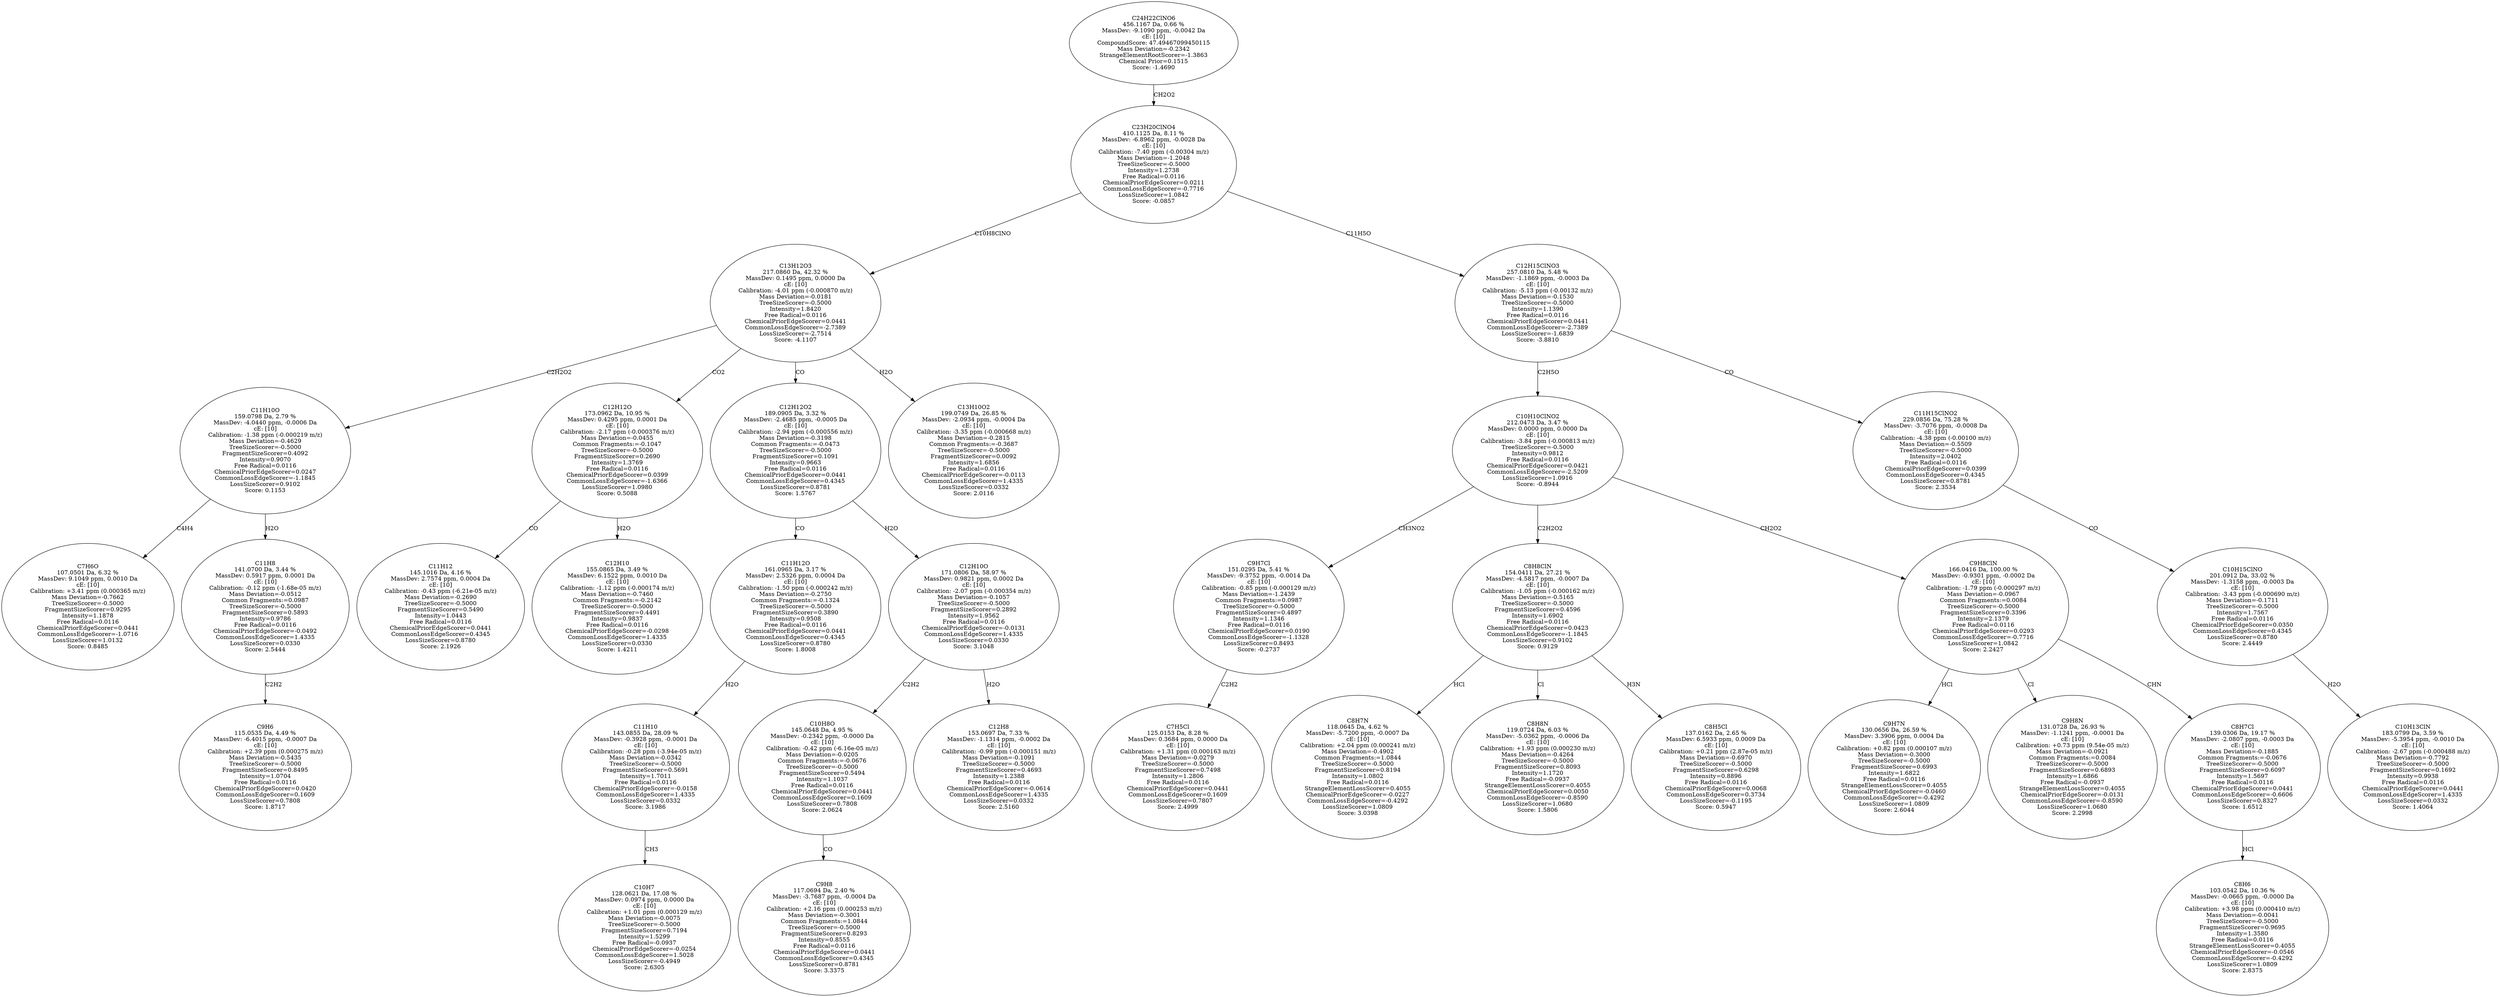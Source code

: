 strict digraph {
v1 [label="C7H6O\n107.0501 Da, 6.32 %\nMassDev: 9.1049 ppm, 0.0010 Da\ncE: [10]\nCalibration: +3.41 ppm (0.000365 m/z)\nMass Deviation=-0.7662\nTreeSizeScorer=-0.5000\nFragmentSizeScorer=0.9295\nIntensity=1.1878\nFree Radical=0.0116\nChemicalPriorEdgeScorer=0.0441\nCommonLossEdgeScorer=-1.0716\nLossSizeScorer=1.0132\nScore: 0.8485"];
v2 [label="C9H6\n115.0535 Da, 4.49 %\nMassDev: -6.4015 ppm, -0.0007 Da\ncE: [10]\nCalibration: +2.39 ppm (0.000275 m/z)\nMass Deviation=-0.5435\nTreeSizeScorer=-0.5000\nFragmentSizeScorer=0.8495\nIntensity=1.0704\nFree Radical=0.0116\nChemicalPriorEdgeScorer=0.0420\nCommonLossEdgeScorer=0.1609\nLossSizeScorer=0.7808\nScore: 1.8717"];
v3 [label="C11H8\n141.0700 Da, 3.44 %\nMassDev: 0.5917 ppm, 0.0001 Da\ncE: [10]\nCalibration: -0.12 ppm (-1.68e-05 m/z)\nMass Deviation=-0.0512\nCommon Fragments:=0.0987\nTreeSizeScorer=-0.5000\nFragmentSizeScorer=0.5893\nIntensity=0.9786\nFree Radical=0.0116\nChemicalPriorEdgeScorer=-0.0492\nCommonLossEdgeScorer=1.4335\nLossSizeScorer=0.0330\nScore: 2.5444"];
v4 [label="C11H10O\n159.0798 Da, 2.79 %\nMassDev: -4.0440 ppm, -0.0006 Da\ncE: [10]\nCalibration: -1.38 ppm (-0.000219 m/z)\nMass Deviation=-0.4629\nTreeSizeScorer=-0.5000\nFragmentSizeScorer=0.4092\nIntensity=0.9070\nFree Radical=0.0116\nChemicalPriorEdgeScorer=0.0247\nCommonLossEdgeScorer=-1.1845\nLossSizeScorer=0.9102\nScore: 0.1153"];
v5 [label="C11H12\n145.1016 Da, 4.16 %\nMassDev: 2.7574 ppm, 0.0004 Da\ncE: [10]\nCalibration: -0.43 ppm (-6.21e-05 m/z)\nMass Deviation=-0.2690\nTreeSizeScorer=-0.5000\nFragmentSizeScorer=0.5490\nIntensity=1.0443\nFree Radical=0.0116\nChemicalPriorEdgeScorer=0.0441\nCommonLossEdgeScorer=0.4345\nLossSizeScorer=0.8780\nScore: 2.1926"];
v6 [label="C12H10\n155.0865 Da, 3.49 %\nMassDev: 6.1522 ppm, 0.0010 Da\ncE: [10]\nCalibration: -1.12 ppm (-0.000174 m/z)\nMass Deviation=-0.7460\nCommon Fragments:=-0.2142\nTreeSizeScorer=-0.5000\nFragmentSizeScorer=0.4491\nIntensity=0.9837\nFree Radical=0.0116\nChemicalPriorEdgeScorer=-0.0298\nCommonLossEdgeScorer=1.4335\nLossSizeScorer=0.0330\nScore: 1.4211"];
v7 [label="C12H12O\n173.0962 Da, 10.95 %\nMassDev: 0.4295 ppm, 0.0001 Da\ncE: [10]\nCalibration: -2.17 ppm (-0.000376 m/z)\nMass Deviation=-0.0455\nCommon Fragments:=-0.1047\nTreeSizeScorer=-0.5000\nFragmentSizeScorer=0.2690\nIntensity=1.3769\nFree Radical=0.0116\nChemicalPriorEdgeScorer=0.0399\nCommonLossEdgeScorer=-1.6366\nLossSizeScorer=1.0980\nScore: 0.5088"];
v8 [label="C10H7\n128.0621 Da, 17.08 %\nMassDev: 0.0974 ppm, 0.0000 Da\ncE: [10]\nCalibration: +1.01 ppm (0.000129 m/z)\nMass Deviation=-0.0075\nTreeSizeScorer=-0.5000\nFragmentSizeScorer=0.7194\nIntensity=1.5299\nFree Radical=-0.0937\nChemicalPriorEdgeScorer=-0.0254\nCommonLossEdgeScorer=1.5028\nLossSizeScorer=-0.4949\nScore: 2.6305"];
v9 [label="C11H10\n143.0855 Da, 28.09 %\nMassDev: -0.3928 ppm, -0.0001 Da\ncE: [10]\nCalibration: -0.28 ppm (-3.94e-05 m/z)\nMass Deviation=-0.0342\nTreeSizeScorer=-0.5000\nFragmentSizeScorer=0.5691\nIntensity=1.7011\nFree Radical=0.0116\nChemicalPriorEdgeScorer=-0.0158\nCommonLossEdgeScorer=1.4335\nLossSizeScorer=0.0332\nScore: 3.1986"];
v10 [label="C11H12O\n161.0965 Da, 3.17 %\nMassDev: 2.5326 ppm, 0.0004 Da\ncE: [10]\nCalibration: -1.50 ppm (-0.000242 m/z)\nMass Deviation=-0.2750\nCommon Fragments:=-0.1324\nTreeSizeScorer=-0.5000\nFragmentSizeScorer=0.3890\nIntensity=0.9508\nFree Radical=0.0116\nChemicalPriorEdgeScorer=0.0441\nCommonLossEdgeScorer=0.4345\nLossSizeScorer=0.8780\nScore: 1.8008"];
v11 [label="C9H8\n117.0694 Da, 2.40 %\nMassDev: -3.7687 ppm, -0.0004 Da\ncE: [10]\nCalibration: +2.16 ppm (0.000253 m/z)\nMass Deviation=-0.3001\nCommon Fragments:=1.0844\nTreeSizeScorer=-0.5000\nFragmentSizeScorer=0.8293\nIntensity=0.8555\nFree Radical=0.0116\nChemicalPriorEdgeScorer=0.0441\nCommonLossEdgeScorer=0.4345\nLossSizeScorer=0.8781\nScore: 3.3375"];
v12 [label="C10H8O\n145.0648 Da, 4.95 %\nMassDev: -0.2342 ppm, -0.0000 Da\ncE: [10]\nCalibration: -0.42 ppm (-6.16e-05 m/z)\nMass Deviation=-0.0205\nCommon Fragments:=-0.0676\nTreeSizeScorer=-0.5000\nFragmentSizeScorer=0.5494\nIntensity=1.1037\nFree Radical=0.0116\nChemicalPriorEdgeScorer=0.0441\nCommonLossEdgeScorer=0.1609\nLossSizeScorer=0.7808\nScore: 2.0624"];
v13 [label="C12H8\n153.0697 Da, 7.33 %\nMassDev: -1.1314 ppm, -0.0002 Da\ncE: [10]\nCalibration: -0.99 ppm (-0.000151 m/z)\nMass Deviation=-0.1091\nTreeSizeScorer=-0.5000\nFragmentSizeScorer=0.4693\nIntensity=1.2388\nFree Radical=0.0116\nChemicalPriorEdgeScorer=-0.0614\nCommonLossEdgeScorer=1.4335\nLossSizeScorer=0.0332\nScore: 2.5160"];
v14 [label="C12H10O\n171.0806 Da, 58.97 %\nMassDev: 0.9821 ppm, 0.0002 Da\ncE: [10]\nCalibration: -2.07 ppm (-0.000354 m/z)\nMass Deviation=-0.1057\nTreeSizeScorer=-0.5000\nFragmentSizeScorer=0.2892\nIntensity=1.9562\nFree Radical=0.0116\nChemicalPriorEdgeScorer=-0.0131\nCommonLossEdgeScorer=1.4335\nLossSizeScorer=0.0330\nScore: 3.1048"];
v15 [label="C12H12O2\n189.0905 Da, 3.32 %\nMassDev: -2.4685 ppm, -0.0005 Da\ncE: [10]\nCalibration: -2.94 ppm (-0.000556 m/z)\nMass Deviation=-0.3198\nCommon Fragments:=-0.0473\nTreeSizeScorer=-0.5000\nFragmentSizeScorer=0.1091\nIntensity=0.9663\nFree Radical=0.0116\nChemicalPriorEdgeScorer=0.0441\nCommonLossEdgeScorer=0.4345\nLossSizeScorer=0.8781\nScore: 1.5767"];
v16 [label="C13H10O2\n199.0749 Da, 26.85 %\nMassDev: -2.0934 ppm, -0.0004 Da\ncE: [10]\nCalibration: -3.35 ppm (-0.000668 m/z)\nMass Deviation=-0.2815\nCommon Fragments:=-0.3687\nTreeSizeScorer=-0.5000\nFragmentSizeScorer=0.0092\nIntensity=1.6856\nFree Radical=0.0116\nChemicalPriorEdgeScorer=-0.0113\nCommonLossEdgeScorer=1.4335\nLossSizeScorer=0.0332\nScore: 2.0116"];
v17 [label="C13H12O3\n217.0860 Da, 42.32 %\nMassDev: 0.1495 ppm, 0.0000 Da\ncE: [10]\nCalibration: -4.01 ppm (-0.000870 m/z)\nMass Deviation=-0.0181\nTreeSizeScorer=-0.5000\nIntensity=1.8420\nFree Radical=0.0116\nChemicalPriorEdgeScorer=0.0441\nCommonLossEdgeScorer=-2.7389\nLossSizeScorer=-2.7514\nScore: -4.1107"];
v18 [label="C7H5Cl\n125.0153 Da, 8.28 %\nMassDev: 0.3684 ppm, 0.0000 Da\ncE: [10]\nCalibration: +1.31 ppm (0.000163 m/z)\nMass Deviation=-0.0279\nTreeSizeScorer=-0.5000\nFragmentSizeScorer=0.7498\nIntensity=1.2806\nFree Radical=0.0116\nChemicalPriorEdgeScorer=0.0441\nCommonLossEdgeScorer=0.1609\nLossSizeScorer=0.7807\nScore: 2.4999"];
v19 [label="C9H7Cl\n151.0295 Da, 5.41 %\nMassDev: -9.3752 ppm, -0.0014 Da\ncE: [10]\nCalibration: -0.85 ppm (-0.000129 m/z)\nMass Deviation=-1.2439\nCommon Fragments:=0.0987\nTreeSizeScorer=-0.5000\nFragmentSizeScorer=0.4897\nIntensity=1.1346\nFree Radical=0.0116\nChemicalPriorEdgeScorer=0.0190\nCommonLossEdgeScorer=-1.1328\nLossSizeScorer=0.8493\nScore: -0.2737"];
v20 [label="C8H7N\n118.0645 Da, 4.62 %\nMassDev: -5.7200 ppm, -0.0007 Da\ncE: [10]\nCalibration: +2.04 ppm (0.000241 m/z)\nMass Deviation=-0.4902\nCommon Fragments:=1.0844\nTreeSizeScorer=-0.5000\nFragmentSizeScorer=0.8194\nIntensity=1.0802\nFree Radical=0.0116\nStrangeElementLossScorer=0.4055\nChemicalPriorEdgeScorer=-0.0227\nCommonLossEdgeScorer=-0.4292\nLossSizeScorer=1.0809\nScore: 3.0398"];
v21 [label="C8H8N\n119.0724 Da, 6.03 %\nMassDev: -5.0362 ppm, -0.0006 Da\ncE: [10]\nCalibration: +1.93 ppm (0.000230 m/z)\nMass Deviation=-0.4264\nTreeSizeScorer=-0.5000\nFragmentSizeScorer=0.8093\nIntensity=1.1720\nFree Radical=-0.0937\nStrangeElementLossScorer=0.4055\nChemicalPriorEdgeScorer=0.0050\nCommonLossEdgeScorer=-0.8590\nLossSizeScorer=1.0680\nScore: 1.5806"];
v22 [label="C8H5Cl\n137.0162 Da, 2.65 %\nMassDev: 6.5933 ppm, 0.0009 Da\ncE: [10]\nCalibration: +0.21 ppm (2.87e-05 m/z)\nMass Deviation=-0.6970\nTreeSizeScorer=-0.5000\nFragmentSizeScorer=0.6298\nIntensity=0.8896\nFree Radical=0.0116\nChemicalPriorEdgeScorer=0.0068\nCommonLossEdgeScorer=0.3734\nLossSizeScorer=-0.1195\nScore: 0.5947"];
v23 [label="C8H8ClN\n154.0411 Da, 27.21 %\nMassDev: -4.5817 ppm, -0.0007 Da\ncE: [10]\nCalibration: -1.05 ppm (-0.000162 m/z)\nMass Deviation=-0.5165\nTreeSizeScorer=-0.5000\nFragmentSizeScorer=0.4596\nIntensity=1.6902\nFree Radical=0.0116\nChemicalPriorEdgeScorer=0.0423\nCommonLossEdgeScorer=-1.1845\nLossSizeScorer=0.9102\nScore: 0.9129"];
v24 [label="C9H7N\n130.0656 Da, 26.59 %\nMassDev: 3.3906 ppm, 0.0004 Da\ncE: [10]\nCalibration: +0.82 ppm (0.000107 m/z)\nMass Deviation=-0.3000\nTreeSizeScorer=-0.5000\nFragmentSizeScorer=0.6993\nIntensity=1.6822\nFree Radical=0.0116\nStrangeElementLossScorer=0.4055\nChemicalPriorEdgeScorer=-0.0460\nCommonLossEdgeScorer=-0.4292\nLossSizeScorer=1.0809\nScore: 2.6044"];
v25 [label="C9H8N\n131.0728 Da, 26.93 %\nMassDev: -1.1241 ppm, -0.0001 Da\ncE: [10]\nCalibration: +0.73 ppm (9.54e-05 m/z)\nMass Deviation=-0.0921\nCommon Fragments:=0.0084\nTreeSizeScorer=-0.5000\nFragmentSizeScorer=0.6893\nIntensity=1.6866\nFree Radical=-0.0937\nStrangeElementLossScorer=0.4055\nChemicalPriorEdgeScorer=-0.0131\nCommonLossEdgeScorer=-0.8590\nLossSizeScorer=1.0680\nScore: 2.2998"];
v26 [label="C8H6\n103.0542 Da, 10.36 %\nMassDev: -0.0665 ppm, -0.0000 Da\ncE: [10]\nCalibration: +3.98 ppm (0.000410 m/z)\nMass Deviation=-0.0041\nTreeSizeScorer=-0.5000\nFragmentSizeScorer=0.9695\nIntensity=1.3580\nFree Radical=0.0116\nStrangeElementLossScorer=0.4055\nChemicalPriorEdgeScorer=-0.0546\nCommonLossEdgeScorer=-0.4292\nLossSizeScorer=1.0809\nScore: 2.8375"];
v27 [label="C8H7Cl\n139.0306 Da, 19.17 %\nMassDev: -2.0807 ppm, -0.0003 Da\ncE: [10]\nMass Deviation=-0.1885\nCommon Fragments:=-0.0676\nTreeSizeScorer=-0.5000\nFragmentSizeScorer=0.6097\nIntensity=1.5697\nFree Radical=0.0116\nChemicalPriorEdgeScorer=0.0441\nCommonLossEdgeScorer=-0.6606\nLossSizeScorer=0.8327\nScore: 1.6512"];
v28 [label="C9H8ClN\n166.0416 Da, 100.00 %\nMassDev: -0.9301 ppm, -0.0002 Da\ncE: [10]\nCalibration: -1.79 ppm (-0.000297 m/z)\nMass Deviation=-0.0967\nCommon Fragments:=0.0084\nTreeSizeScorer=-0.5000\nFragmentSizeScorer=0.3396\nIntensity=2.1379\nFree Radical=0.0116\nChemicalPriorEdgeScorer=0.0293\nCommonLossEdgeScorer=-0.7716\nLossSizeScorer=1.0842\nScore: 2.2427"];
v29 [label="C10H10ClNO2\n212.0473 Da, 3.47 %\nMassDev: 0.0000 ppm, 0.0000 Da\ncE: [10]\nCalibration: -3.84 ppm (-0.000813 m/z)\nTreeSizeScorer=-0.5000\nIntensity=0.9812\nFree Radical=0.0116\nChemicalPriorEdgeScorer=0.0421\nCommonLossEdgeScorer=-2.5209\nLossSizeScorer=1.0916\nScore: -0.8944"];
v30 [label="C10H13ClN\n183.0799 Da, 3.59 %\nMassDev: -5.3954 ppm, -0.0010 Da\ncE: [10]\nCalibration: -2.67 ppm (-0.000488 m/z)\nMass Deviation=-0.7792\nTreeSizeScorer=-0.5000\nFragmentSizeScorer=0.1692\nIntensity=0.9938\nFree Radical=0.0116\nChemicalPriorEdgeScorer=0.0441\nCommonLossEdgeScorer=1.4335\nLossSizeScorer=0.0332\nScore: 1.4064"];
v31 [label="C10H15ClNO\n201.0912 Da, 33.02 %\nMassDev: -1.3158 ppm, -0.0003 Da\ncE: [10]\nCalibration: -3.43 ppm (-0.000690 m/z)\nMass Deviation=-0.1711\nTreeSizeScorer=-0.5000\nIntensity=1.7567\nFree Radical=0.0116\nChemicalPriorEdgeScorer=0.0350\nCommonLossEdgeScorer=0.4345\nLossSizeScorer=0.8780\nScore: 2.4449"];
v32 [label="C11H15ClNO2\n229.0856 Da, 75.28 %\nMassDev: -3.7076 ppm, -0.0008 Da\ncE: [10]\nCalibration: -4.38 ppm (-0.00100 m/z)\nMass Deviation=-0.5509\nTreeSizeScorer=-0.5000\nIntensity=2.0402\nFree Radical=0.0116\nChemicalPriorEdgeScorer=0.0399\nCommonLossEdgeScorer=0.4345\nLossSizeScorer=0.8781\nScore: 2.3534"];
v33 [label="C12H15ClNO3\n257.0810 Da, 5.48 %\nMassDev: -1.1869 ppm, -0.0003 Da\ncE: [10]\nCalibration: -5.13 ppm (-0.00132 m/z)\nMass Deviation=-0.1530\nTreeSizeScorer=-0.5000\nIntensity=1.1390\nFree Radical=0.0116\nChemicalPriorEdgeScorer=0.0441\nCommonLossEdgeScorer=-2.7389\nLossSizeScorer=-1.6839\nScore: -3.8810"];
v34 [label="C23H20ClNO4\n410.1125 Da, 8.11 %\nMassDev: -6.8962 ppm, -0.0028 Da\ncE: [10]\nCalibration: -7.40 ppm (-0.00304 m/z)\nMass Deviation=-1.2048\nTreeSizeScorer=-0.5000\nIntensity=1.2738\nFree Radical=0.0116\nChemicalPriorEdgeScorer=0.0211\nCommonLossEdgeScorer=-0.7716\nLossSizeScorer=1.0842\nScore: -0.0857"];
v35 [label="C24H22ClNO6\n456.1167 Da, 0.66 %\nMassDev: -9.1090 ppm, -0.0042 Da\ncE: [10]\nCompoundScore: 47.49467099450115\nMass Deviation=-0.2342\nStrangeElementRootScorer=-1.3863\nChemical Prior=0.1515\nScore: -1.4690"];
v4 -> v1 [label="C4H4"];
v3 -> v2 [label="C2H2"];
v4 -> v3 [label="H2O"];
v17 -> v4 [label="C2H2O2"];
v7 -> v5 [label="CO"];
v7 -> v6 [label="H2O"];
v17 -> v7 [label="CO2"];
v9 -> v8 [label="CH3"];
v10 -> v9 [label="H2O"];
v15 -> v10 [label="CO"];
v12 -> v11 [label="CO"];
v14 -> v12 [label="C2H2"];
v14 -> v13 [label="H2O"];
v15 -> v14 [label="H2O"];
v17 -> v15 [label="CO"];
v17 -> v16 [label="H2O"];
v34 -> v17 [label="C10H8ClNO"];
v19 -> v18 [label="C2H2"];
v29 -> v19 [label="CH3NO2"];
v23 -> v20 [label="HCl"];
v23 -> v21 [label="Cl"];
v23 -> v22 [label="H3N"];
v29 -> v23 [label="C2H2O2"];
v28 -> v24 [label="HCl"];
v28 -> v25 [label="Cl"];
v27 -> v26 [label="HCl"];
v28 -> v27 [label="CHN"];
v29 -> v28 [label="CH2O2"];
v33 -> v29 [label="C2H5O"];
v31 -> v30 [label="H2O"];
v32 -> v31 [label="CO"];
v33 -> v32 [label="CO"];
v34 -> v33 [label="C11H5O"];
v35 -> v34 [label="CH2O2"];
}